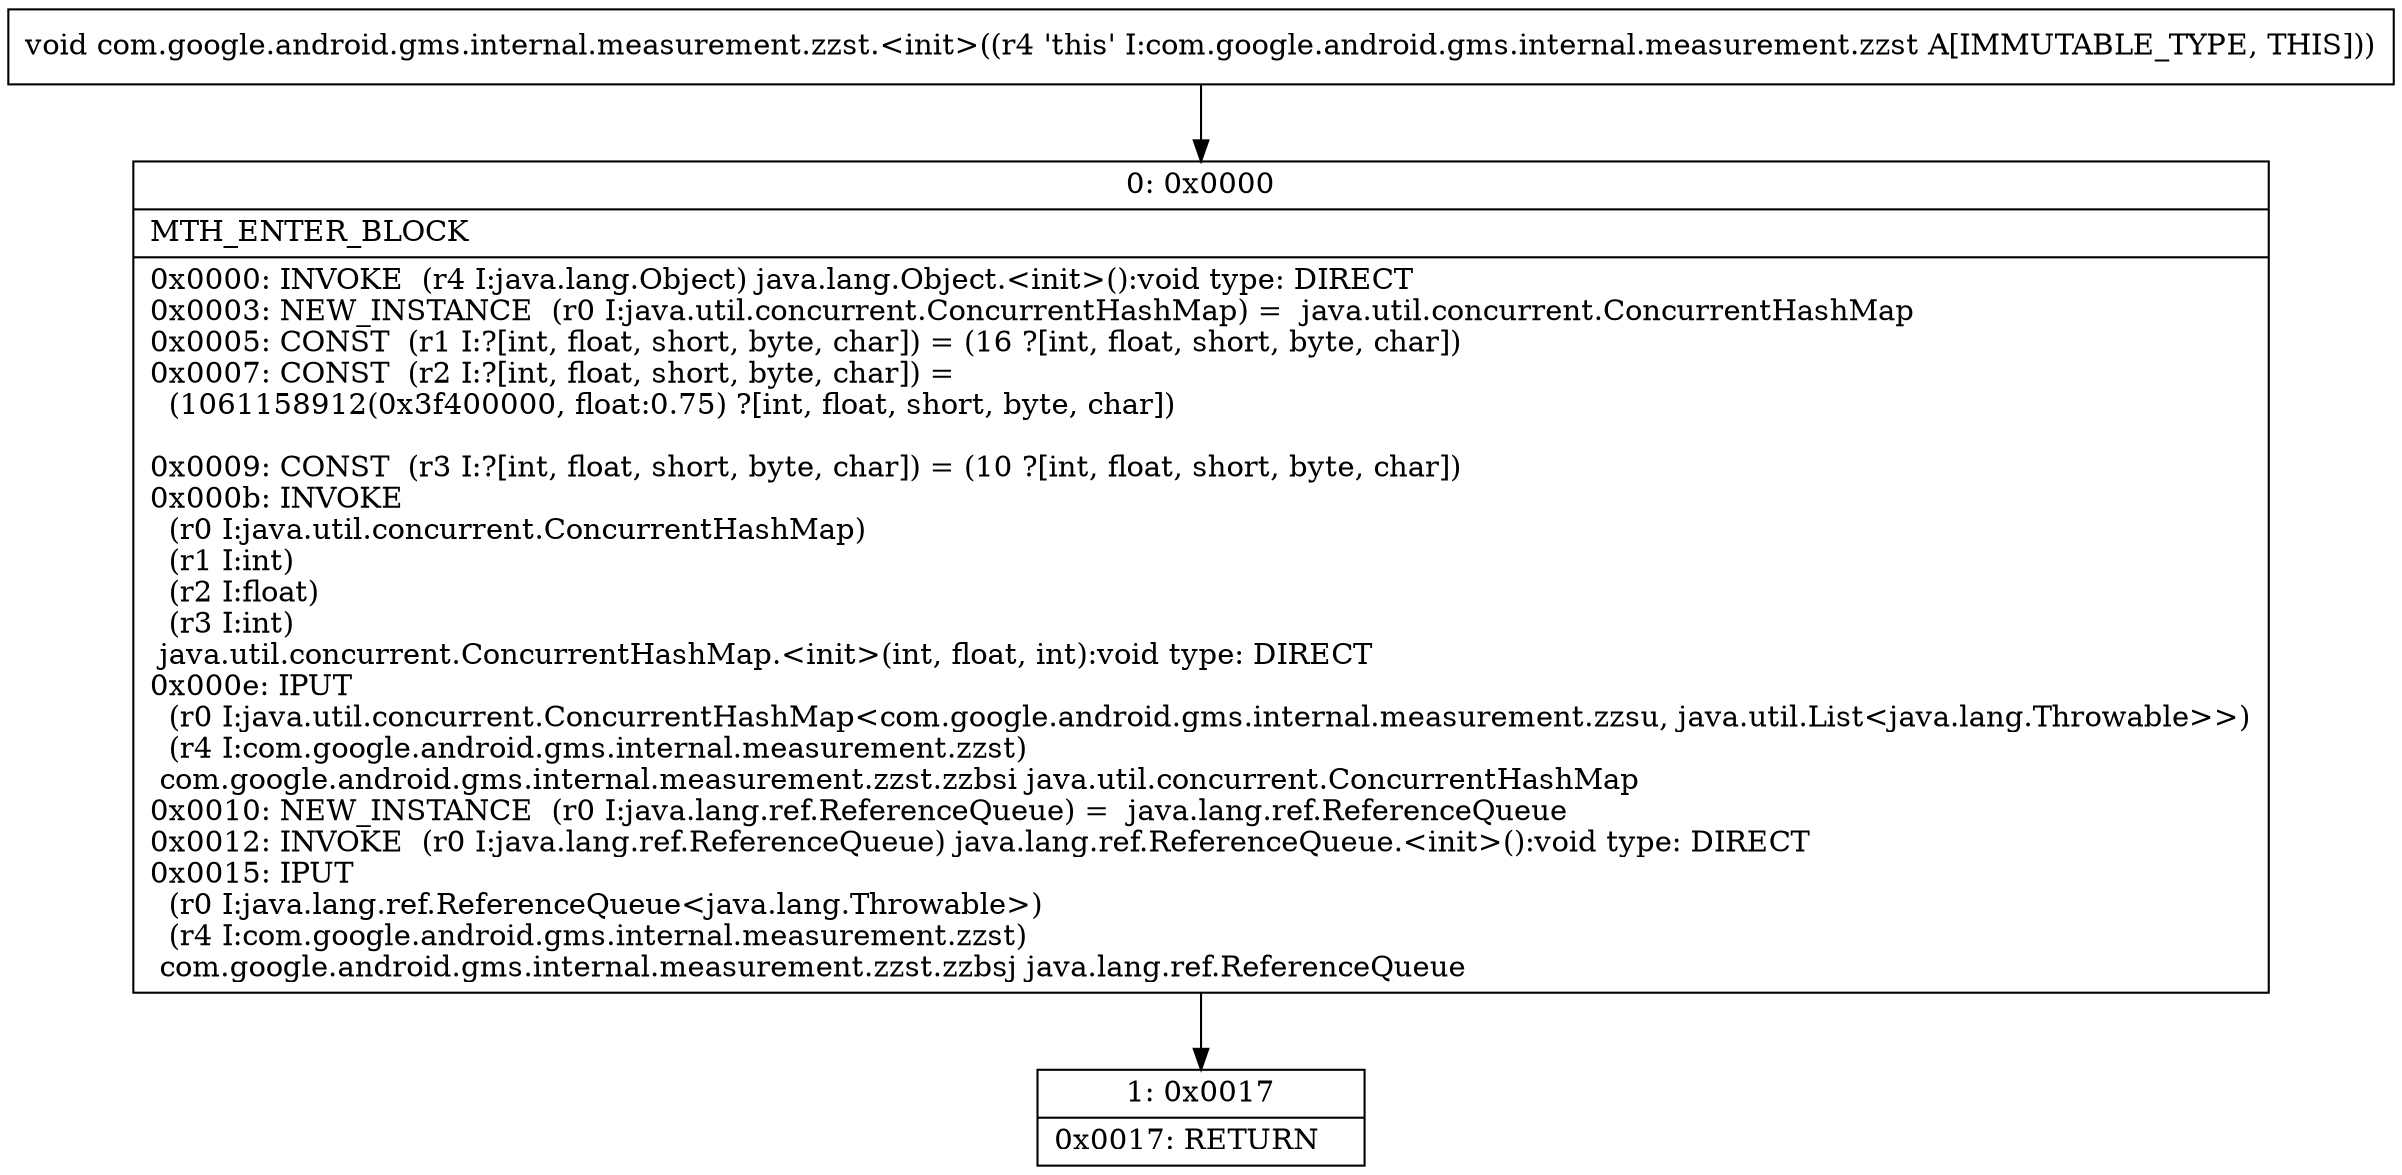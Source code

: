 digraph "CFG forcom.google.android.gms.internal.measurement.zzst.\<init\>()V" {
Node_0 [shape=record,label="{0\:\ 0x0000|MTH_ENTER_BLOCK\l|0x0000: INVOKE  (r4 I:java.lang.Object) java.lang.Object.\<init\>():void type: DIRECT \l0x0003: NEW_INSTANCE  (r0 I:java.util.concurrent.ConcurrentHashMap) =  java.util.concurrent.ConcurrentHashMap \l0x0005: CONST  (r1 I:?[int, float, short, byte, char]) = (16 ?[int, float, short, byte, char]) \l0x0007: CONST  (r2 I:?[int, float, short, byte, char]) = \l  (1061158912(0x3f400000, float:0.75) ?[int, float, short, byte, char])\l \l0x0009: CONST  (r3 I:?[int, float, short, byte, char]) = (10 ?[int, float, short, byte, char]) \l0x000b: INVOKE  \l  (r0 I:java.util.concurrent.ConcurrentHashMap)\l  (r1 I:int)\l  (r2 I:float)\l  (r3 I:int)\l java.util.concurrent.ConcurrentHashMap.\<init\>(int, float, int):void type: DIRECT \l0x000e: IPUT  \l  (r0 I:java.util.concurrent.ConcurrentHashMap\<com.google.android.gms.internal.measurement.zzsu, java.util.List\<java.lang.Throwable\>\>)\l  (r4 I:com.google.android.gms.internal.measurement.zzst)\l com.google.android.gms.internal.measurement.zzst.zzbsi java.util.concurrent.ConcurrentHashMap \l0x0010: NEW_INSTANCE  (r0 I:java.lang.ref.ReferenceQueue) =  java.lang.ref.ReferenceQueue \l0x0012: INVOKE  (r0 I:java.lang.ref.ReferenceQueue) java.lang.ref.ReferenceQueue.\<init\>():void type: DIRECT \l0x0015: IPUT  \l  (r0 I:java.lang.ref.ReferenceQueue\<java.lang.Throwable\>)\l  (r4 I:com.google.android.gms.internal.measurement.zzst)\l com.google.android.gms.internal.measurement.zzst.zzbsj java.lang.ref.ReferenceQueue \l}"];
Node_1 [shape=record,label="{1\:\ 0x0017|0x0017: RETURN   \l}"];
MethodNode[shape=record,label="{void com.google.android.gms.internal.measurement.zzst.\<init\>((r4 'this' I:com.google.android.gms.internal.measurement.zzst A[IMMUTABLE_TYPE, THIS])) }"];
MethodNode -> Node_0;
Node_0 -> Node_1;
}

